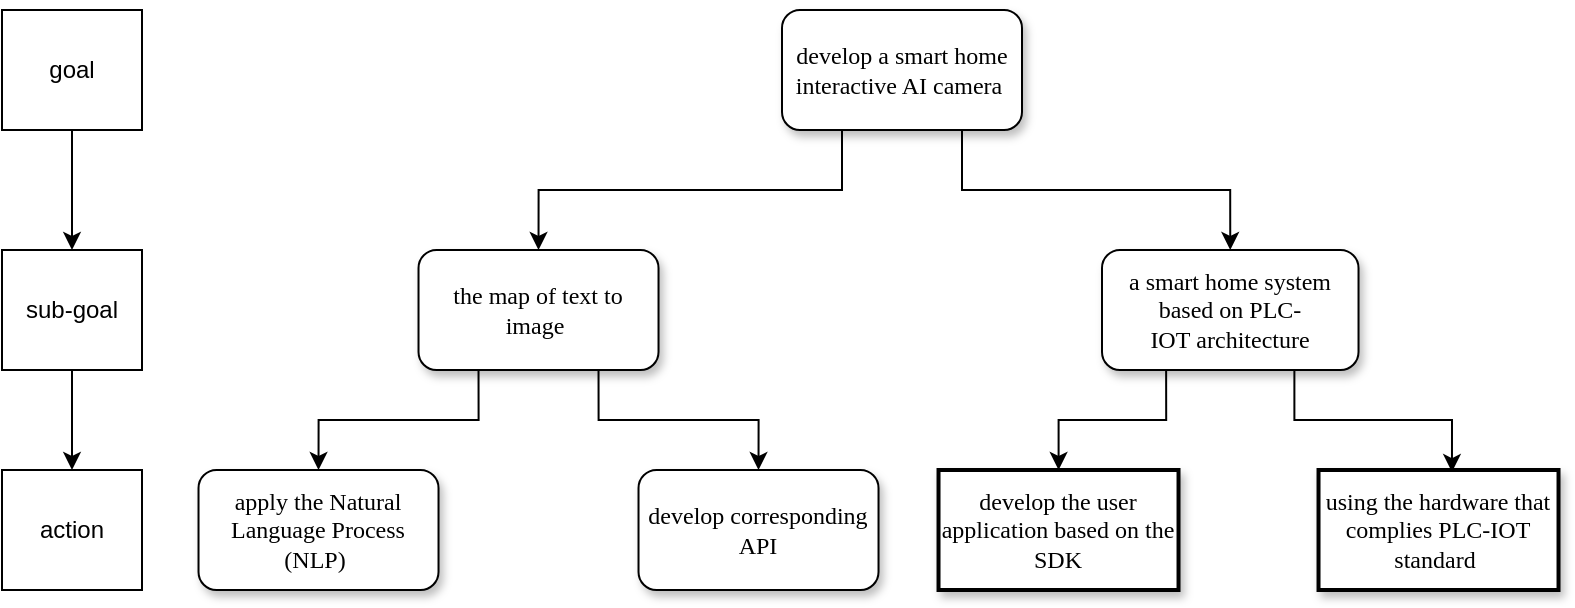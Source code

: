 <mxfile version="17.1.2" type="github">
  <diagram name="Page-1" id="10a91c8b-09ff-31b1-d368-03940ed4cc9e">
    <mxGraphModel dx="1374" dy="794" grid="1" gridSize="10" guides="1" tooltips="1" connect="1" arrows="1" fold="1" page="1" pageScale="1" pageWidth="1100" pageHeight="850" background="none" math="0" shadow="0">
      <root>
        <mxCell id="0" />
        <mxCell id="1" parent="0" />
        <mxCell id="YE-v418rpmoo0MXY3gaQ-10" style="edgeStyle=orthogonalEdgeStyle;rounded=0;orthogonalLoop=1;jettySize=auto;html=1;exitX=0.75;exitY=1;exitDx=0;exitDy=0;entryX=0.5;entryY=0;entryDx=0;entryDy=0;" edge="1" parent="1" source="62893188c0fa7362-1" target="62893188c0fa7362-3">
          <mxGeometry relative="1" as="geometry" />
        </mxCell>
        <mxCell id="YE-v418rpmoo0MXY3gaQ-11" style="edgeStyle=orthogonalEdgeStyle;rounded=0;orthogonalLoop=1;jettySize=auto;html=1;exitX=0.25;exitY=1;exitDx=0;exitDy=0;entryX=0.5;entryY=0;entryDx=0;entryDy=0;" edge="1" parent="1" source="62893188c0fa7362-1" target="62893188c0fa7362-2">
          <mxGeometry relative="1" as="geometry" />
        </mxCell>
        <mxCell id="62893188c0fa7362-1" value="develop a smart home interactive AI camera&amp;nbsp;" style="whiteSpace=wrap;html=1;rounded=1;shadow=1;labelBackgroundColor=none;strokeWidth=1;fontFamily=Verdana;fontSize=12;align=center;" parent="1" vertex="1">
          <mxGeometry x="460" y="70" width="120" height="60" as="geometry" />
        </mxCell>
        <mxCell id="YE-v418rpmoo0MXY3gaQ-5" style="edgeStyle=orthogonalEdgeStyle;rounded=0;orthogonalLoop=1;jettySize=auto;html=1;exitX=0.25;exitY=1;exitDx=0;exitDy=0;entryX=0.5;entryY=0;entryDx=0;entryDy=0;" edge="1" parent="1" source="62893188c0fa7362-2" target="62893188c0fa7362-8">
          <mxGeometry relative="1" as="geometry" />
        </mxCell>
        <mxCell id="YE-v418rpmoo0MXY3gaQ-6" style="edgeStyle=orthogonalEdgeStyle;rounded=0;orthogonalLoop=1;jettySize=auto;html=1;exitX=0.75;exitY=1;exitDx=0;exitDy=0;entryX=0.5;entryY=0;entryDx=0;entryDy=0;" edge="1" parent="1" source="62893188c0fa7362-2" target="62893188c0fa7362-9">
          <mxGeometry relative="1" as="geometry" />
        </mxCell>
        <mxCell id="62893188c0fa7362-2" value="the map of text to image&amp;nbsp;" style="whiteSpace=wrap;html=1;rounded=1;shadow=1;labelBackgroundColor=none;strokeWidth=1;fontFamily=Verdana;fontSize=12;align=center;" parent="1" vertex="1">
          <mxGeometry x="278.26" y="190" width="120" height="60" as="geometry" />
        </mxCell>
        <mxCell id="YE-v418rpmoo0MXY3gaQ-7" style="edgeStyle=orthogonalEdgeStyle;rounded=0;orthogonalLoop=1;jettySize=auto;html=1;exitX=0.25;exitY=1;exitDx=0;exitDy=0;" edge="1" parent="1" source="62893188c0fa7362-3" target="62893188c0fa7362-10">
          <mxGeometry relative="1" as="geometry" />
        </mxCell>
        <mxCell id="YE-v418rpmoo0MXY3gaQ-8" style="edgeStyle=orthogonalEdgeStyle;rounded=0;orthogonalLoop=1;jettySize=auto;html=1;exitX=0.75;exitY=1;exitDx=0;exitDy=0;entryX=0.556;entryY=0.017;entryDx=0;entryDy=0;entryPerimeter=0;" edge="1" parent="1" source="62893188c0fa7362-3" target="62893188c0fa7362-11">
          <mxGeometry relative="1" as="geometry" />
        </mxCell>
        <mxCell id="62893188c0fa7362-3" value="a smart home system based on PLC-IOT&amp;nbsp;architecture" style="whiteSpace=wrap;html=1;rounded=1;shadow=1;labelBackgroundColor=none;strokeWidth=1;fontFamily=Verdana;fontSize=12;align=center;" parent="1" vertex="1">
          <mxGeometry x="620" y="190" width="128.26" height="60" as="geometry" />
        </mxCell>
        <mxCell id="62893188c0fa7362-8" value="apply the Natural Language Process (NLP)&amp;nbsp;" style="whiteSpace=wrap;html=1;rounded=1;shadow=1;labelBackgroundColor=none;strokeWidth=1;fontFamily=Verdana;fontSize=12;align=center;" parent="1" vertex="1">
          <mxGeometry x="168.26" y="300" width="120" height="60" as="geometry" />
        </mxCell>
        <mxCell id="62893188c0fa7362-9" value="develop corresponding API" style="whiteSpace=wrap;html=1;rounded=1;shadow=1;labelBackgroundColor=none;strokeWidth=1;fontFamily=Verdana;fontSize=12;align=center;" parent="1" vertex="1">
          <mxGeometry x="388.26" y="300" width="120" height="60" as="geometry" />
        </mxCell>
        <mxCell id="62893188c0fa7362-10" value="develop the user application based on the SDK" style="whiteSpace=wrap;html=1;rounded=0;shadow=1;labelBackgroundColor=none;strokeWidth=2;fontFamily=Verdana;fontSize=12;align=center;" parent="1" vertex="1">
          <mxGeometry x="538.26" y="300" width="120" height="60" as="geometry" />
        </mxCell>
        <mxCell id="62893188c0fa7362-11" value="&lt;span&gt;using the hardware that complies PLC-IOT standard&amp;nbsp;&lt;/span&gt;" style="whiteSpace=wrap;html=1;rounded=0;shadow=1;labelBackgroundColor=none;strokeWidth=2;fontFamily=Verdana;fontSize=12;align=center;" parent="1" vertex="1">
          <mxGeometry x="728.26" y="300" width="120" height="60" as="geometry" />
        </mxCell>
        <mxCell id="YE-v418rpmoo0MXY3gaQ-15" style="edgeStyle=orthogonalEdgeStyle;rounded=0;orthogonalLoop=1;jettySize=auto;html=1;exitX=0.5;exitY=1;exitDx=0;exitDy=0;" edge="1" parent="1" source="YE-v418rpmoo0MXY3gaQ-13" target="YE-v418rpmoo0MXY3gaQ-14">
          <mxGeometry relative="1" as="geometry" />
        </mxCell>
        <mxCell id="YE-v418rpmoo0MXY3gaQ-13" value="goal" style="rounded=0;whiteSpace=wrap;html=1;" vertex="1" parent="1">
          <mxGeometry x="70" y="70" width="70" height="60" as="geometry" />
        </mxCell>
        <mxCell id="YE-v418rpmoo0MXY3gaQ-17" style="edgeStyle=orthogonalEdgeStyle;rounded=0;orthogonalLoop=1;jettySize=auto;html=1;exitX=0.5;exitY=1;exitDx=0;exitDy=0;entryX=0.5;entryY=0;entryDx=0;entryDy=0;" edge="1" parent="1" source="YE-v418rpmoo0MXY3gaQ-14" target="YE-v418rpmoo0MXY3gaQ-16">
          <mxGeometry relative="1" as="geometry" />
        </mxCell>
        <mxCell id="YE-v418rpmoo0MXY3gaQ-14" value="sub-goal" style="rounded=0;whiteSpace=wrap;html=1;" vertex="1" parent="1">
          <mxGeometry x="70" y="190" width="70" height="60" as="geometry" />
        </mxCell>
        <mxCell id="YE-v418rpmoo0MXY3gaQ-16" value="action" style="rounded=0;whiteSpace=wrap;html=1;" vertex="1" parent="1">
          <mxGeometry x="70" y="300" width="70" height="60" as="geometry" />
        </mxCell>
      </root>
    </mxGraphModel>
  </diagram>
</mxfile>
